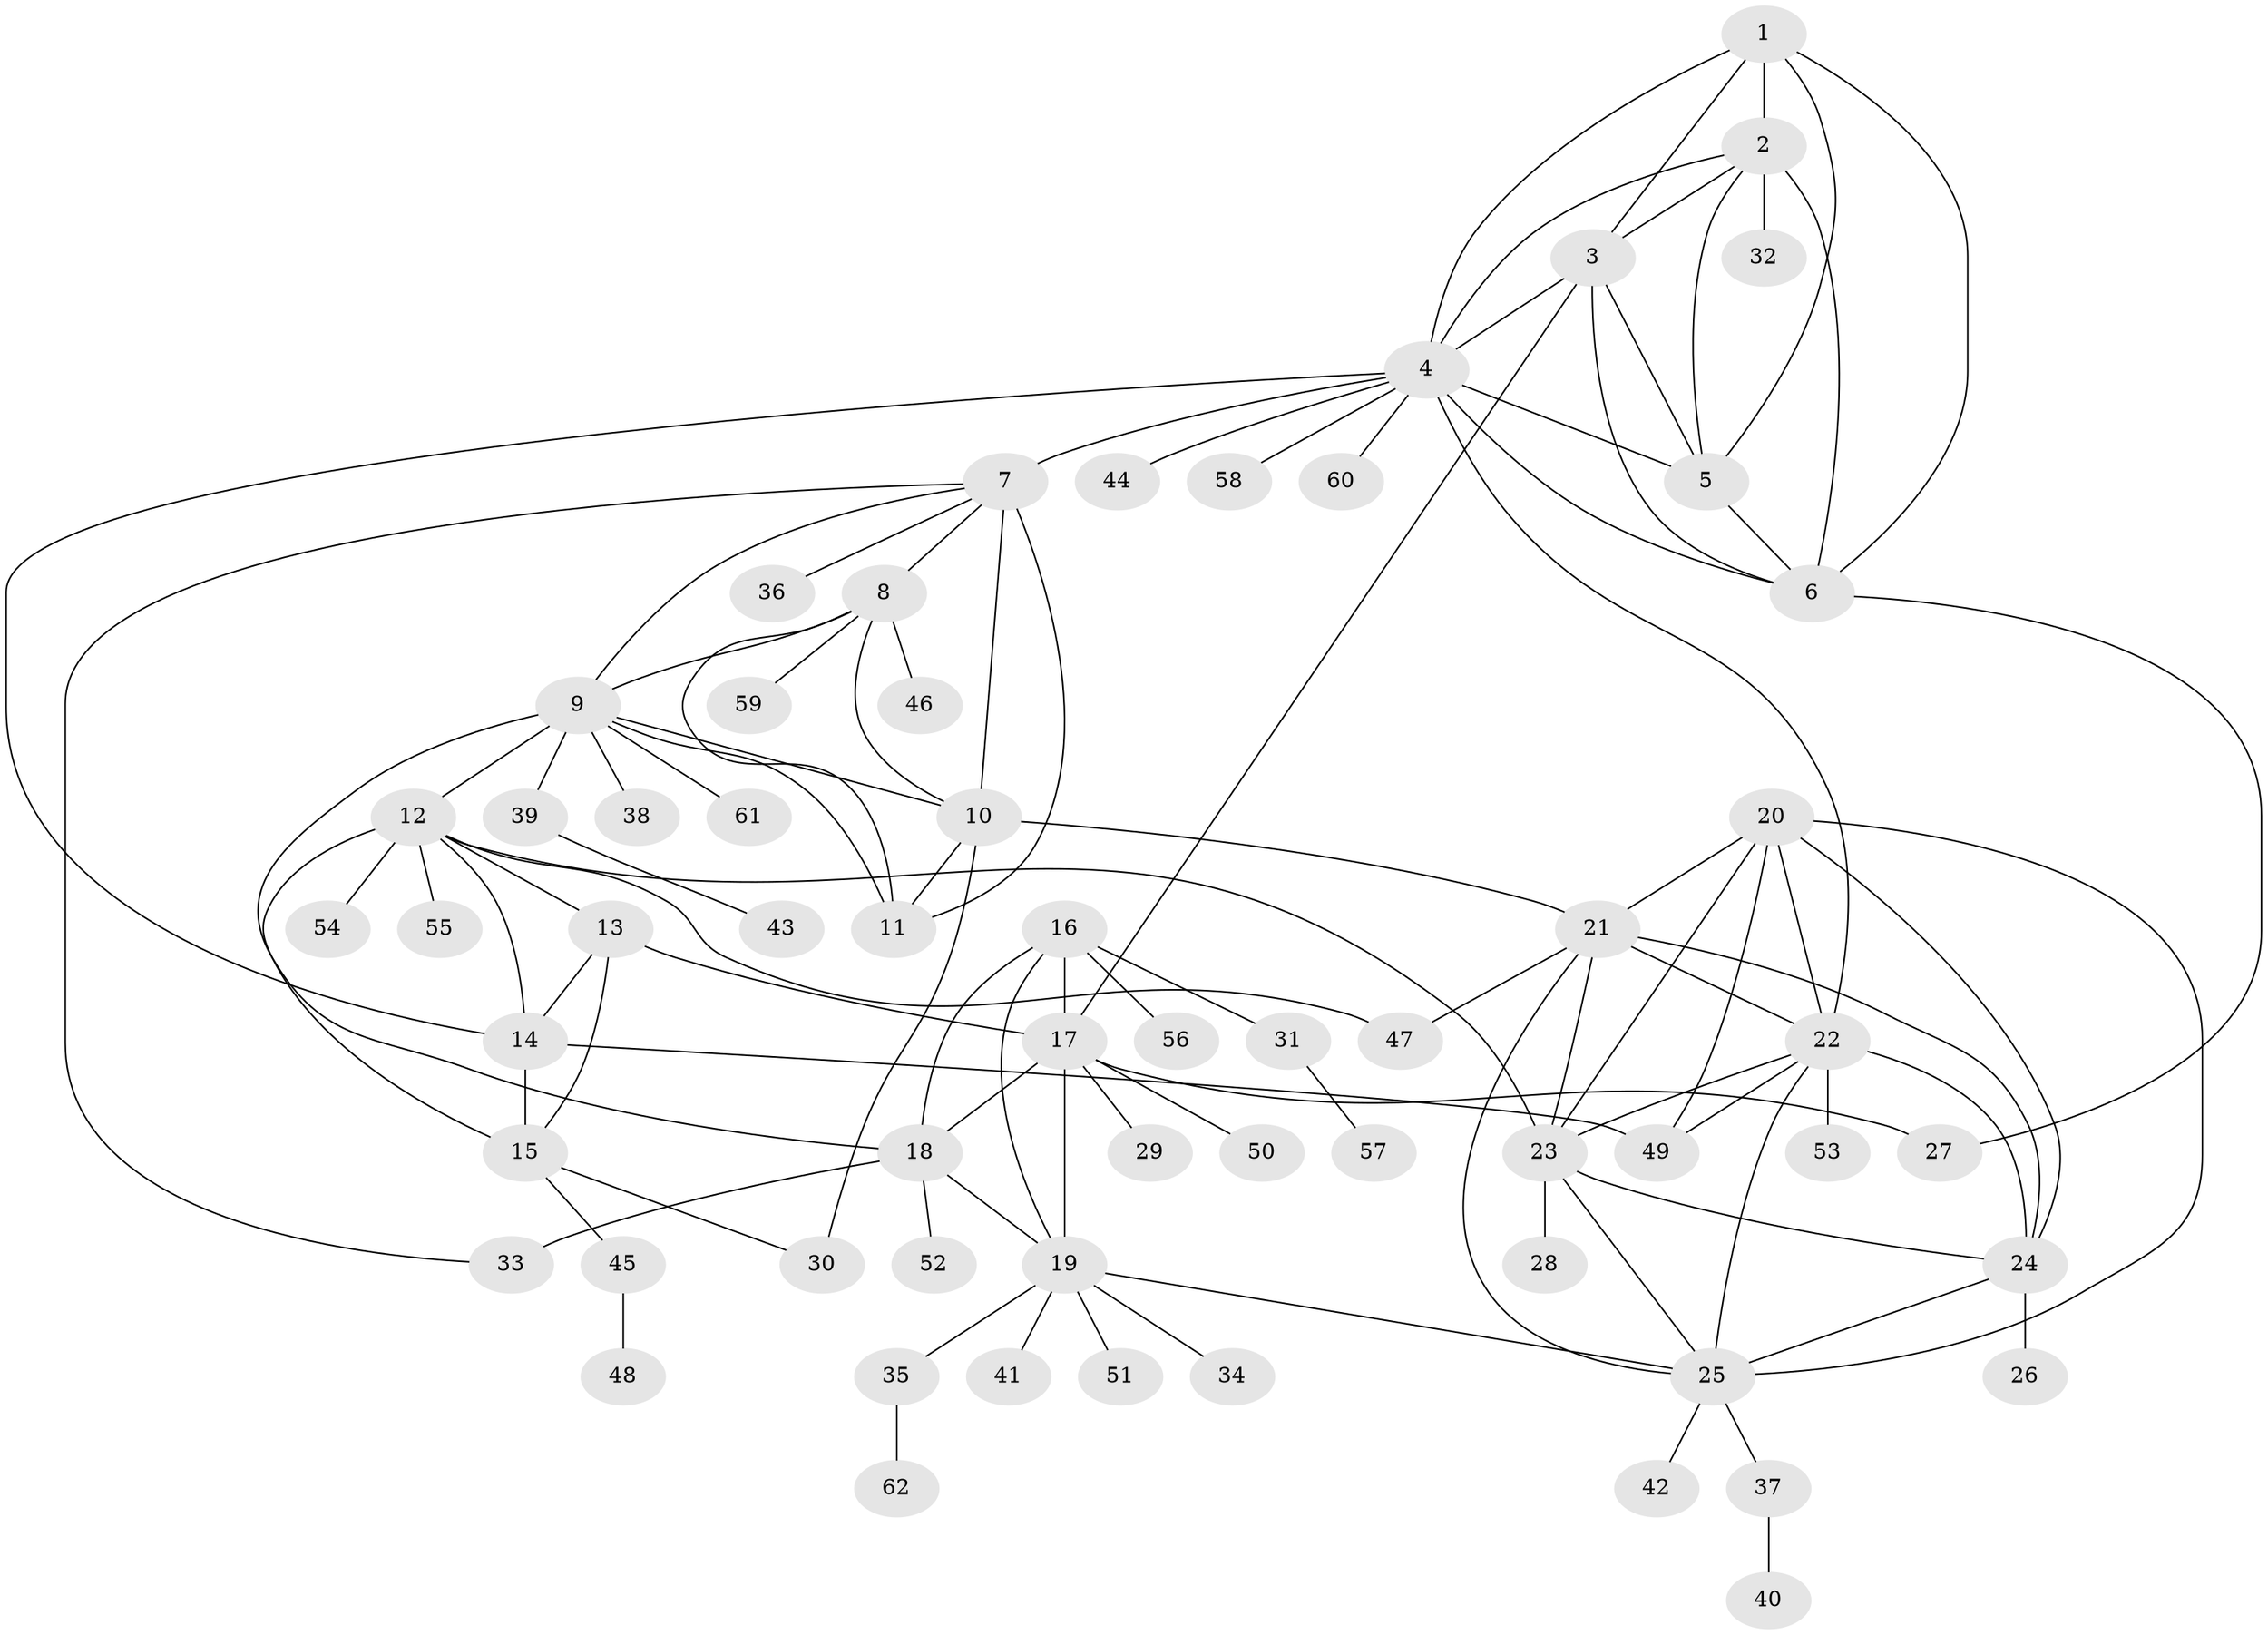 // original degree distribution, {6: 0.04065040650406504, 12: 0.016260162601626018, 7: 0.06504065040650407, 8: 0.04065040650406504, 11: 0.032520325203252036, 9: 0.024390243902439025, 10: 0.024390243902439025, 1: 0.6016260162601627, 2: 0.11382113821138211, 3: 0.04065040650406504}
// Generated by graph-tools (version 1.1) at 2025/37/03/09/25 02:37:33]
// undirected, 62 vertices, 105 edges
graph export_dot {
graph [start="1"]
  node [color=gray90,style=filled];
  1;
  2;
  3;
  4;
  5;
  6;
  7;
  8;
  9;
  10;
  11;
  12;
  13;
  14;
  15;
  16;
  17;
  18;
  19;
  20;
  21;
  22;
  23;
  24;
  25;
  26;
  27;
  28;
  29;
  30;
  31;
  32;
  33;
  34;
  35;
  36;
  37;
  38;
  39;
  40;
  41;
  42;
  43;
  44;
  45;
  46;
  47;
  48;
  49;
  50;
  51;
  52;
  53;
  54;
  55;
  56;
  57;
  58;
  59;
  60;
  61;
  62;
  1 -- 2 [weight=1.0];
  1 -- 3 [weight=1.0];
  1 -- 4 [weight=1.0];
  1 -- 5 [weight=1.0];
  1 -- 6 [weight=1.0];
  2 -- 3 [weight=1.0];
  2 -- 4 [weight=1.0];
  2 -- 5 [weight=1.0];
  2 -- 6 [weight=1.0];
  2 -- 32 [weight=6.0];
  3 -- 4 [weight=1.0];
  3 -- 5 [weight=2.0];
  3 -- 6 [weight=1.0];
  3 -- 17 [weight=1.0];
  4 -- 5 [weight=1.0];
  4 -- 6 [weight=1.0];
  4 -- 7 [weight=1.0];
  4 -- 14 [weight=1.0];
  4 -- 22 [weight=1.0];
  4 -- 44 [weight=1.0];
  4 -- 58 [weight=1.0];
  4 -- 60 [weight=1.0];
  5 -- 6 [weight=1.0];
  6 -- 27 [weight=1.0];
  7 -- 8 [weight=2.0];
  7 -- 9 [weight=2.0];
  7 -- 10 [weight=2.0];
  7 -- 11 [weight=5.0];
  7 -- 33 [weight=1.0];
  7 -- 36 [weight=1.0];
  8 -- 9 [weight=1.0];
  8 -- 10 [weight=1.0];
  8 -- 11 [weight=1.0];
  8 -- 46 [weight=1.0];
  8 -- 59 [weight=1.0];
  9 -- 10 [weight=1.0];
  9 -- 11 [weight=1.0];
  9 -- 12 [weight=1.0];
  9 -- 18 [weight=1.0];
  9 -- 38 [weight=1.0];
  9 -- 39 [weight=1.0];
  9 -- 61 [weight=1.0];
  10 -- 11 [weight=1.0];
  10 -- 21 [weight=1.0];
  10 -- 30 [weight=2.0];
  12 -- 13 [weight=3.0];
  12 -- 14 [weight=3.0];
  12 -- 15 [weight=3.0];
  12 -- 23 [weight=1.0];
  12 -- 47 [weight=1.0];
  12 -- 54 [weight=1.0];
  12 -- 55 [weight=2.0];
  13 -- 14 [weight=1.0];
  13 -- 15 [weight=1.0];
  13 -- 17 [weight=1.0];
  14 -- 15 [weight=1.0];
  14 -- 49 [weight=1.0];
  15 -- 30 [weight=1.0];
  15 -- 45 [weight=1.0];
  16 -- 17 [weight=3.0];
  16 -- 18 [weight=1.0];
  16 -- 19 [weight=1.0];
  16 -- 31 [weight=1.0];
  16 -- 56 [weight=1.0];
  17 -- 18 [weight=3.0];
  17 -- 19 [weight=3.0];
  17 -- 27 [weight=1.0];
  17 -- 29 [weight=1.0];
  17 -- 50 [weight=1.0];
  18 -- 19 [weight=1.0];
  18 -- 33 [weight=2.0];
  18 -- 52 [weight=1.0];
  19 -- 25 [weight=1.0];
  19 -- 34 [weight=1.0];
  19 -- 35 [weight=1.0];
  19 -- 41 [weight=1.0];
  19 -- 51 [weight=1.0];
  20 -- 21 [weight=1.0];
  20 -- 22 [weight=1.0];
  20 -- 23 [weight=1.0];
  20 -- 24 [weight=1.0];
  20 -- 25 [weight=1.0];
  20 -- 49 [weight=1.0];
  21 -- 22 [weight=1.0];
  21 -- 23 [weight=1.0];
  21 -- 24 [weight=1.0];
  21 -- 25 [weight=1.0];
  21 -- 47 [weight=4.0];
  22 -- 23 [weight=1.0];
  22 -- 24 [weight=1.0];
  22 -- 25 [weight=1.0];
  22 -- 49 [weight=1.0];
  22 -- 53 [weight=3.0];
  23 -- 24 [weight=1.0];
  23 -- 25 [weight=1.0];
  23 -- 28 [weight=1.0];
  24 -- 25 [weight=1.0];
  24 -- 26 [weight=4.0];
  25 -- 37 [weight=1.0];
  25 -- 42 [weight=1.0];
  31 -- 57 [weight=1.0];
  35 -- 62 [weight=1.0];
  37 -- 40 [weight=1.0];
  39 -- 43 [weight=1.0];
  45 -- 48 [weight=1.0];
}
